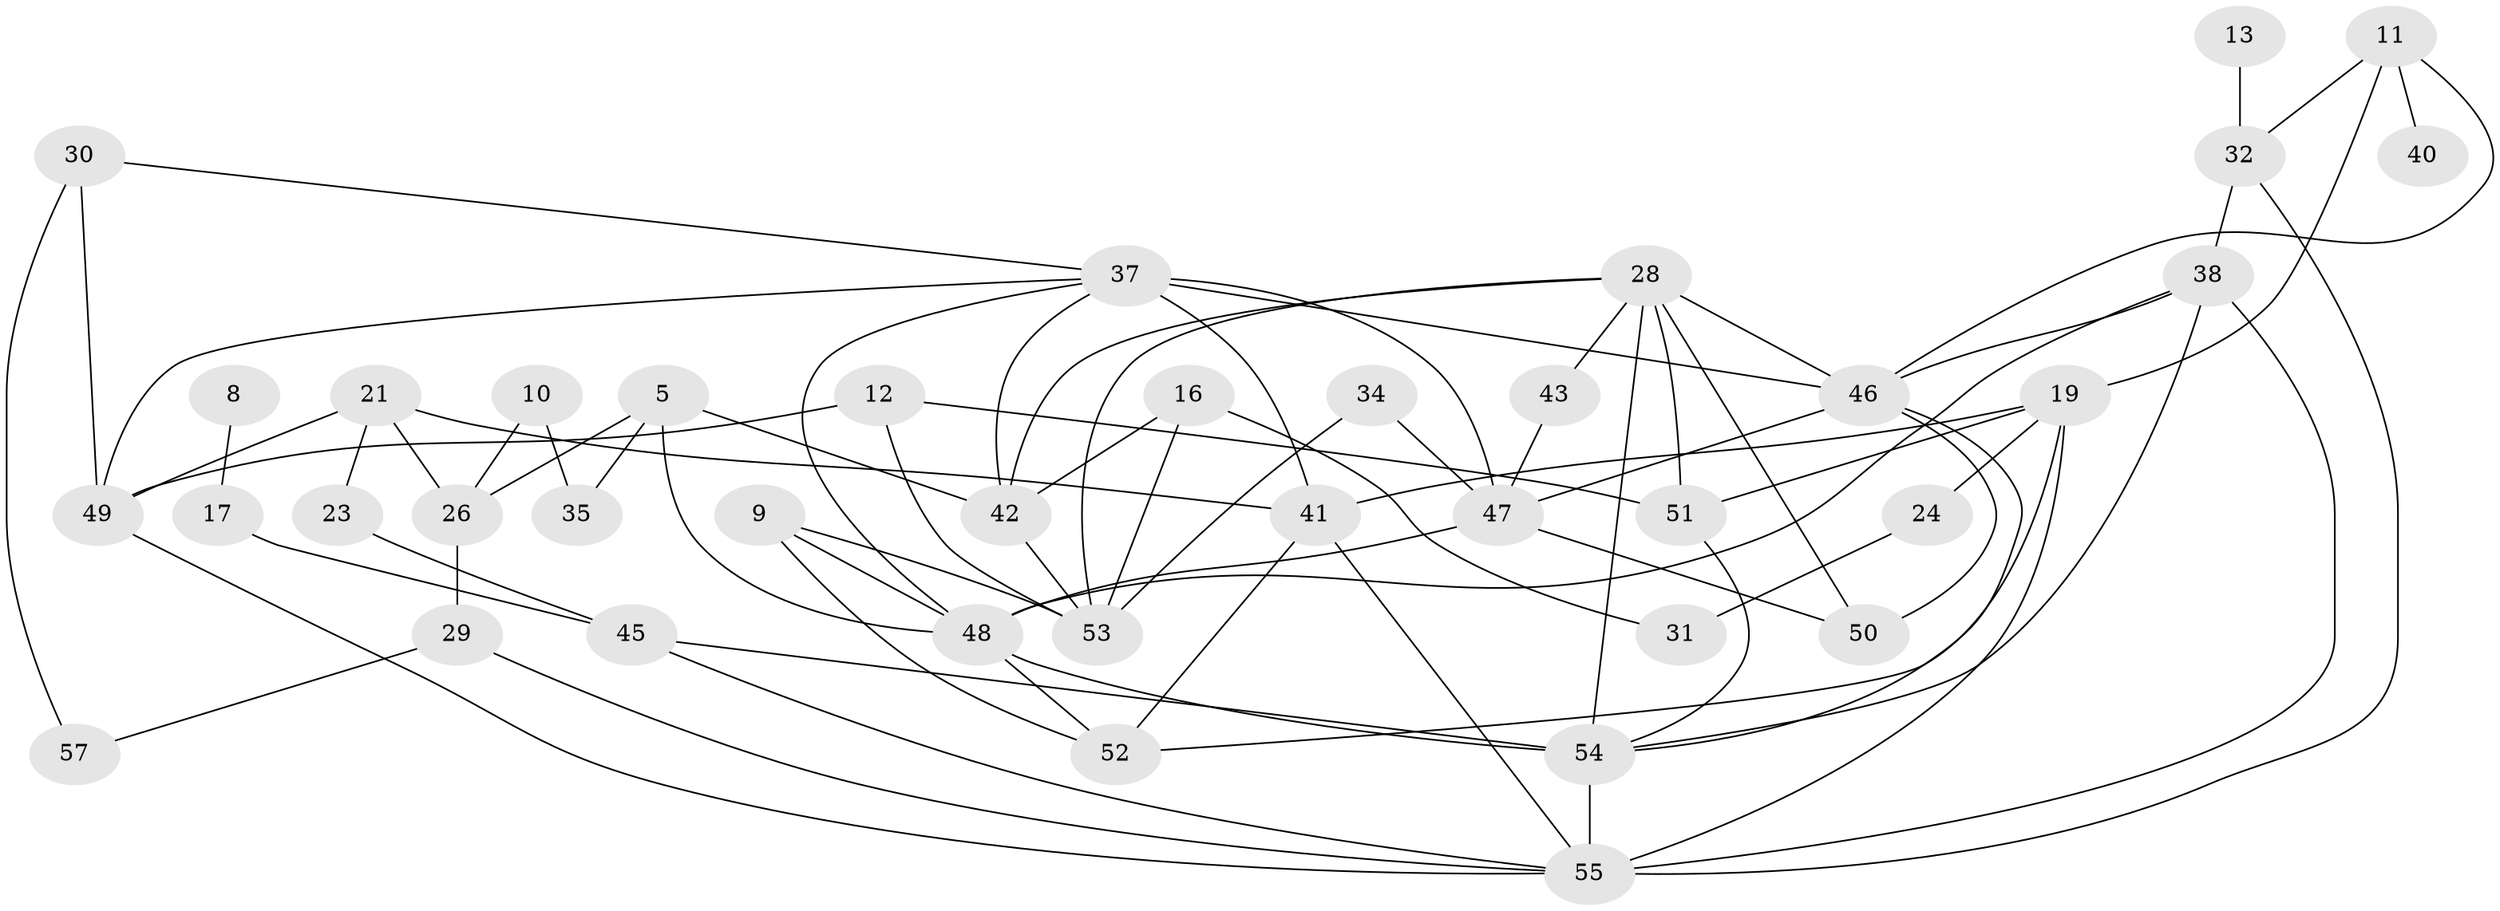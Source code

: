 // original degree distribution, {4: 0.13274336283185842, 0: 0.1504424778761062, 5: 0.061946902654867256, 1: 0.19469026548672566, 2: 0.19469026548672566, 3: 0.21238938053097345, 6: 0.02654867256637168, 7: 0.02654867256637168}
// Generated by graph-tools (version 1.1) at 2025/35/03/04/25 23:35:58]
// undirected, 39 vertices, 76 edges
graph export_dot {
  node [color=gray90,style=filled];
  5;
  8;
  9;
  10;
  11;
  12;
  13;
  16;
  17;
  19;
  21;
  23;
  24;
  26;
  28;
  29;
  30;
  31;
  32;
  34;
  35;
  37;
  38;
  40;
  41;
  42;
  43;
  45;
  46;
  47;
  48;
  49;
  50;
  51;
  52;
  53;
  54;
  55;
  57;
  5 -- 26 [weight=1.0];
  5 -- 35 [weight=1.0];
  5 -- 42 [weight=1.0];
  5 -- 48 [weight=1.0];
  8 -- 17 [weight=1.0];
  9 -- 48 [weight=1.0];
  9 -- 52 [weight=1.0];
  9 -- 53 [weight=1.0];
  10 -- 26 [weight=1.0];
  10 -- 35 [weight=1.0];
  11 -- 19 [weight=1.0];
  11 -- 32 [weight=1.0];
  11 -- 40 [weight=1.0];
  11 -- 46 [weight=1.0];
  12 -- 49 [weight=1.0];
  12 -- 51 [weight=1.0];
  12 -- 53 [weight=1.0];
  13 -- 32 [weight=1.0];
  16 -- 31 [weight=1.0];
  16 -- 42 [weight=1.0];
  16 -- 53 [weight=1.0];
  17 -- 45 [weight=1.0];
  19 -- 24 [weight=1.0];
  19 -- 41 [weight=1.0];
  19 -- 51 [weight=1.0];
  19 -- 52 [weight=1.0];
  19 -- 55 [weight=1.0];
  21 -- 23 [weight=1.0];
  21 -- 26 [weight=1.0];
  21 -- 41 [weight=1.0];
  21 -- 49 [weight=1.0];
  23 -- 45 [weight=1.0];
  24 -- 31 [weight=1.0];
  26 -- 29 [weight=1.0];
  28 -- 42 [weight=1.0];
  28 -- 43 [weight=1.0];
  28 -- 46 [weight=1.0];
  28 -- 50 [weight=1.0];
  28 -- 51 [weight=1.0];
  28 -- 53 [weight=1.0];
  28 -- 54 [weight=1.0];
  29 -- 55 [weight=1.0];
  29 -- 57 [weight=1.0];
  30 -- 37 [weight=1.0];
  30 -- 49 [weight=1.0];
  30 -- 57 [weight=1.0];
  32 -- 38 [weight=1.0];
  32 -- 55 [weight=1.0];
  34 -- 47 [weight=1.0];
  34 -- 53 [weight=1.0];
  37 -- 41 [weight=1.0];
  37 -- 42 [weight=1.0];
  37 -- 46 [weight=2.0];
  37 -- 47 [weight=1.0];
  37 -- 48 [weight=1.0];
  37 -- 49 [weight=1.0];
  38 -- 46 [weight=1.0];
  38 -- 48 [weight=2.0];
  38 -- 54 [weight=1.0];
  38 -- 55 [weight=1.0];
  41 -- 52 [weight=1.0];
  41 -- 55 [weight=1.0];
  42 -- 53 [weight=2.0];
  43 -- 47 [weight=1.0];
  45 -- 54 [weight=1.0];
  45 -- 55 [weight=1.0];
  46 -- 47 [weight=1.0];
  46 -- 50 [weight=1.0];
  46 -- 54 [weight=1.0];
  47 -- 48 [weight=1.0];
  47 -- 50 [weight=1.0];
  48 -- 52 [weight=1.0];
  48 -- 54 [weight=1.0];
  49 -- 55 [weight=1.0];
  51 -- 54 [weight=1.0];
  54 -- 55 [weight=2.0];
}
